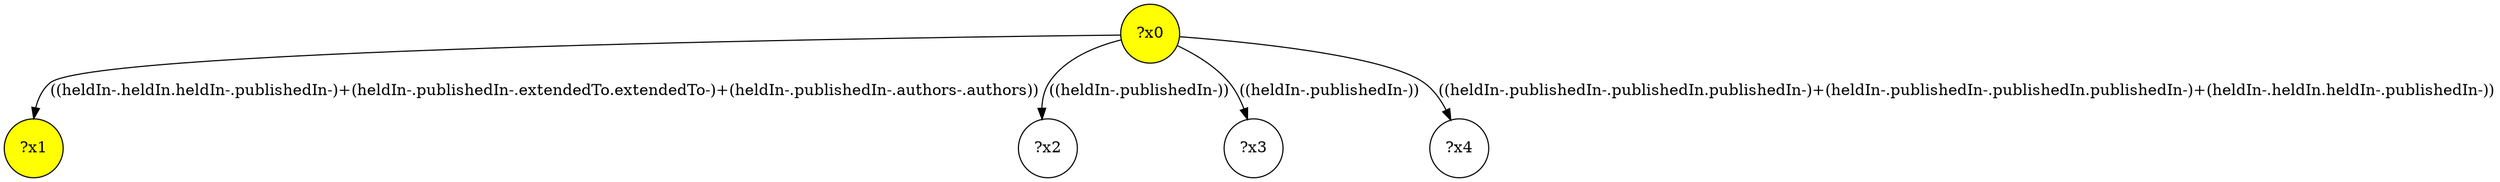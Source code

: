 digraph g {
	x0 [fillcolor="yellow", style="filled," shape=circle, label="?x0"];
	x1 [fillcolor="yellow", style="filled," shape=circle, label="?x1"];
	x0 -> x1 [label="((heldIn-.heldIn.heldIn-.publishedIn-)+(heldIn-.publishedIn-.extendedTo.extendedTo-)+(heldIn-.publishedIn-.authors-.authors))"];
	x2 [shape=circle, label="?x2"];
	x0 -> x2 [label="((heldIn-.publishedIn-))"];
	x3 [shape=circle, label="?x3"];
	x0 -> x3 [label="((heldIn-.publishedIn-))"];
	x4 [shape=circle, label="?x4"];
	x0 -> x4 [label="((heldIn-.publishedIn-.publishedIn.publishedIn-)+(heldIn-.publishedIn-.publishedIn.publishedIn-)+(heldIn-.heldIn.heldIn-.publishedIn-))"];
}
